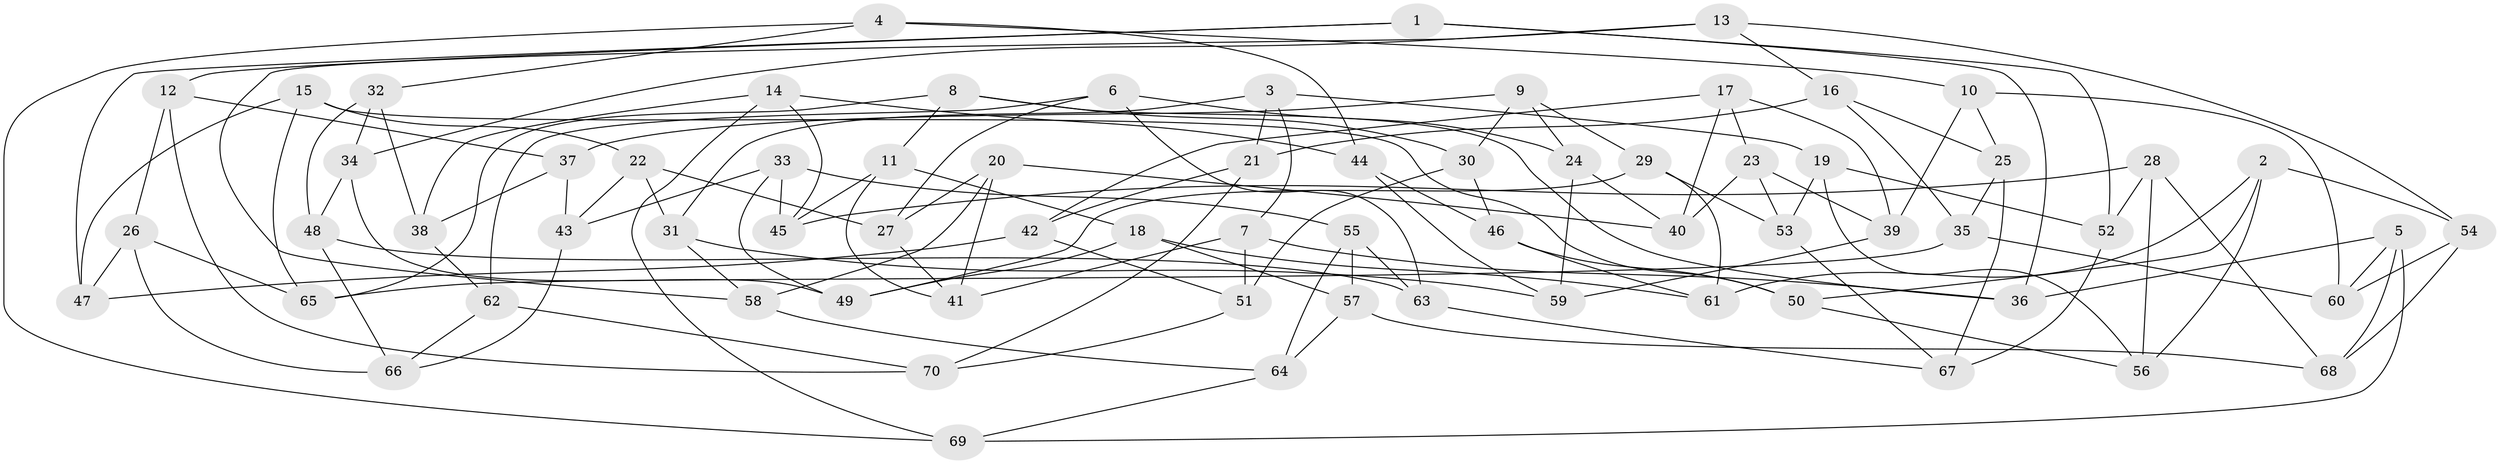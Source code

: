 // Generated by graph-tools (version 1.1) at 2025/57/03/09/25 04:57:20]
// undirected, 70 vertices, 140 edges
graph export_dot {
graph [start="1"]
  node [color=gray90,style=filled];
  1;
  2;
  3;
  4;
  5;
  6;
  7;
  8;
  9;
  10;
  11;
  12;
  13;
  14;
  15;
  16;
  17;
  18;
  19;
  20;
  21;
  22;
  23;
  24;
  25;
  26;
  27;
  28;
  29;
  30;
  31;
  32;
  33;
  34;
  35;
  36;
  37;
  38;
  39;
  40;
  41;
  42;
  43;
  44;
  45;
  46;
  47;
  48;
  49;
  50;
  51;
  52;
  53;
  54;
  55;
  56;
  57;
  58;
  59;
  60;
  61;
  62;
  63;
  64;
  65;
  66;
  67;
  68;
  69;
  70;
  1 -- 12;
  1 -- 47;
  1 -- 52;
  1 -- 36;
  2 -- 56;
  2 -- 50;
  2 -- 61;
  2 -- 54;
  3 -- 21;
  3 -- 31;
  3 -- 19;
  3 -- 7;
  4 -- 32;
  4 -- 69;
  4 -- 44;
  4 -- 10;
  5 -- 36;
  5 -- 60;
  5 -- 68;
  5 -- 69;
  6 -- 62;
  6 -- 24;
  6 -- 27;
  6 -- 63;
  7 -- 51;
  7 -- 41;
  7 -- 36;
  8 -- 11;
  8 -- 30;
  8 -- 36;
  8 -- 65;
  9 -- 29;
  9 -- 37;
  9 -- 30;
  9 -- 24;
  10 -- 60;
  10 -- 25;
  10 -- 39;
  11 -- 18;
  11 -- 45;
  11 -- 41;
  12 -- 70;
  12 -- 37;
  12 -- 26;
  13 -- 58;
  13 -- 34;
  13 -- 54;
  13 -- 16;
  14 -- 38;
  14 -- 44;
  14 -- 45;
  14 -- 69;
  15 -- 47;
  15 -- 65;
  15 -- 50;
  15 -- 22;
  16 -- 25;
  16 -- 21;
  16 -- 35;
  17 -- 23;
  17 -- 39;
  17 -- 40;
  17 -- 42;
  18 -- 57;
  18 -- 49;
  18 -- 61;
  19 -- 53;
  19 -- 56;
  19 -- 52;
  20 -- 40;
  20 -- 41;
  20 -- 27;
  20 -- 58;
  21 -- 42;
  21 -- 70;
  22 -- 31;
  22 -- 27;
  22 -- 43;
  23 -- 39;
  23 -- 40;
  23 -- 53;
  24 -- 59;
  24 -- 40;
  25 -- 35;
  25 -- 67;
  26 -- 66;
  26 -- 65;
  26 -- 47;
  27 -- 41;
  28 -- 45;
  28 -- 56;
  28 -- 68;
  28 -- 52;
  29 -- 53;
  29 -- 61;
  29 -- 49;
  30 -- 46;
  30 -- 51;
  31 -- 59;
  31 -- 58;
  32 -- 48;
  32 -- 38;
  32 -- 34;
  33 -- 45;
  33 -- 55;
  33 -- 49;
  33 -- 43;
  34 -- 48;
  34 -- 49;
  35 -- 65;
  35 -- 60;
  37 -- 38;
  37 -- 43;
  38 -- 62;
  39 -- 59;
  42 -- 47;
  42 -- 51;
  43 -- 66;
  44 -- 59;
  44 -- 46;
  46 -- 50;
  46 -- 61;
  48 -- 66;
  48 -- 63;
  50 -- 56;
  51 -- 70;
  52 -- 67;
  53 -- 67;
  54 -- 60;
  54 -- 68;
  55 -- 64;
  55 -- 63;
  55 -- 57;
  57 -- 68;
  57 -- 64;
  58 -- 64;
  62 -- 70;
  62 -- 66;
  63 -- 67;
  64 -- 69;
}
